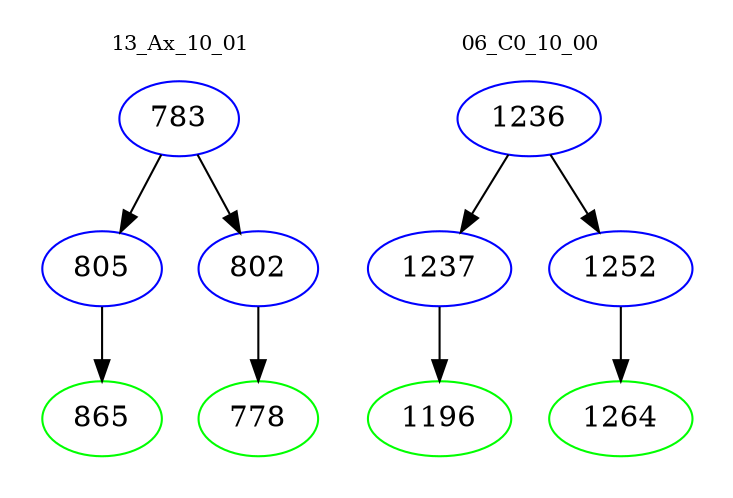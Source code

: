 digraph{
subgraph cluster_0 {
color = white
label = "13_Ax_10_01";
fontsize=10;
T0_783 [label="783", color="blue"]
T0_783 -> T0_805 [color="black"]
T0_805 [label="805", color="blue"]
T0_805 -> T0_865 [color="black"]
T0_865 [label="865", color="green"]
T0_783 -> T0_802 [color="black"]
T0_802 [label="802", color="blue"]
T0_802 -> T0_778 [color="black"]
T0_778 [label="778", color="green"]
}
subgraph cluster_1 {
color = white
label = "06_C0_10_00";
fontsize=10;
T1_1236 [label="1236", color="blue"]
T1_1236 -> T1_1237 [color="black"]
T1_1237 [label="1237", color="blue"]
T1_1237 -> T1_1196 [color="black"]
T1_1196 [label="1196", color="green"]
T1_1236 -> T1_1252 [color="black"]
T1_1252 [label="1252", color="blue"]
T1_1252 -> T1_1264 [color="black"]
T1_1264 [label="1264", color="green"]
}
}
